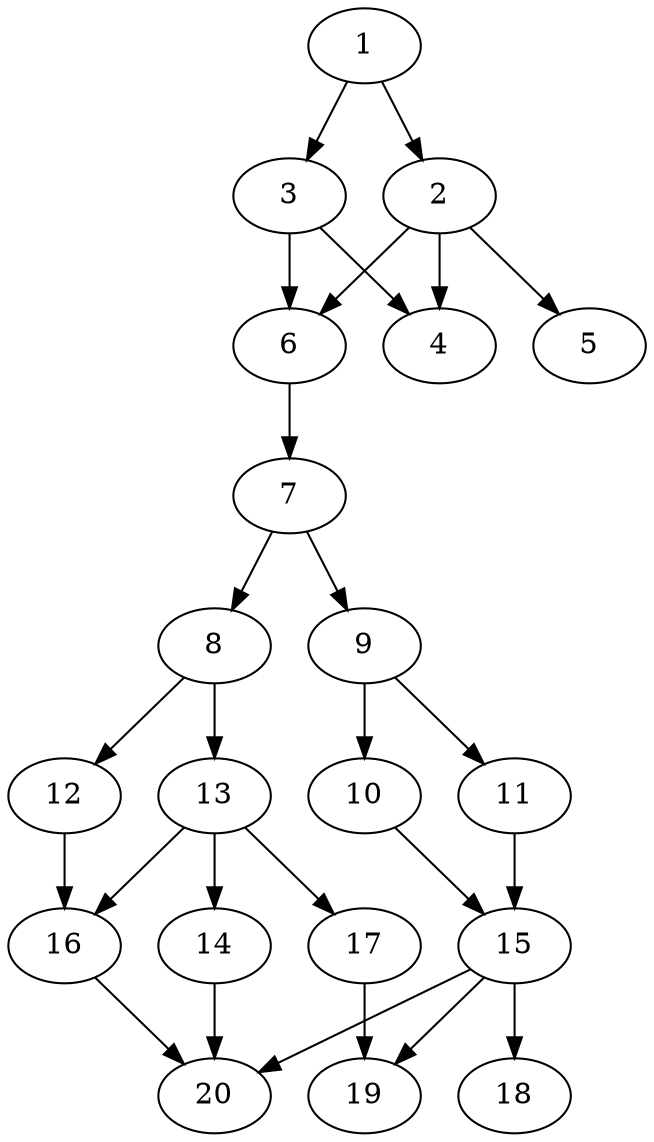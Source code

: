 // DAG automatically generated by daggen at Sat Jul 27 15:35:52 2019
// ./daggen --dot -n 20 --ccr 0.4 --fat 0.4 --regular 0.5 --density 0.6 --mindata 5242880 --maxdata 52428800 
digraph G {
  1 [size="37890560", alpha="0.08", expect_size="15156224"] 
  1 -> 2 [size ="15156224"]
  1 -> 3 [size ="15156224"]
  2 [size="115694080", alpha="0.04", expect_size="46277632"] 
  2 -> 4 [size ="46277632"]
  2 -> 5 [size ="46277632"]
  2 -> 6 [size ="46277632"]
  3 [size="102456320", alpha="0.09", expect_size="40982528"] 
  3 -> 4 [size ="40982528"]
  3 -> 6 [size ="40982528"]
  4 [size="102845440", alpha="0.06", expect_size="41138176"] 
  5 [size="110056960", alpha="0.14", expect_size="44022784"] 
  6 [size="40299520", alpha="0.04", expect_size="16119808"] 
  6 -> 7 [size ="16119808"]
  7 [size="72755200", alpha="0.20", expect_size="29102080"] 
  7 -> 8 [size ="29102080"]
  7 -> 9 [size ="29102080"]
  8 [size="45841920", alpha="0.02", expect_size="18336768"] 
  8 -> 12 [size ="18336768"]
  8 -> 13 [size ="18336768"]
  9 [size="89909760", alpha="0.05", expect_size="35963904"] 
  9 -> 10 [size ="35963904"]
  9 -> 11 [size ="35963904"]
  10 [size="26414080", alpha="0.04", expect_size="10565632"] 
  10 -> 15 [size ="10565632"]
  11 [size="111884800", alpha="0.12", expect_size="44753920"] 
  11 -> 15 [size ="44753920"]
  12 [size="41341440", alpha="0.06", expect_size="16536576"] 
  12 -> 16 [size ="16536576"]
  13 [size="67361280", alpha="0.18", expect_size="26944512"] 
  13 -> 14 [size ="26944512"]
  13 -> 16 [size ="26944512"]
  13 -> 17 [size ="26944512"]
  14 [size="120348160", alpha="0.13", expect_size="48139264"] 
  14 -> 20 [size ="48139264"]
  15 [size="37888000", alpha="0.07", expect_size="15155200"] 
  15 -> 18 [size ="15155200"]
  15 -> 19 [size ="15155200"]
  15 -> 20 [size ="15155200"]
  16 [size="120243200", alpha="0.18", expect_size="48097280"] 
  16 -> 20 [size ="48097280"]
  17 [size="25589760", alpha="0.19", expect_size="10235904"] 
  17 -> 19 [size ="10235904"]
  18 [size="24417280", alpha="0.12", expect_size="9766912"] 
  19 [size="33912320", alpha="0.19", expect_size="13564928"] 
  20 [size="62658560", alpha="0.03", expect_size="25063424"] 
}
